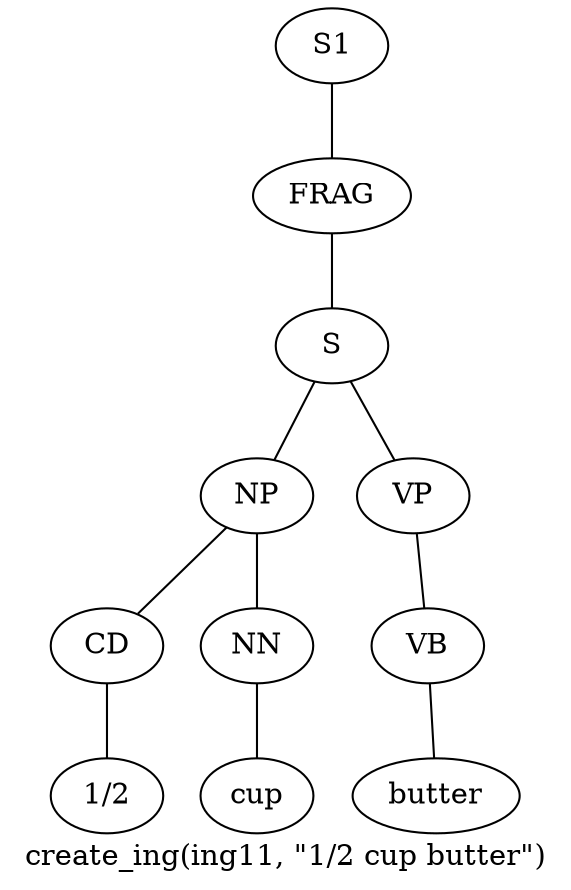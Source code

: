 graph SyntaxGraph {
	label = "create_ing(ing11, \"1/2 cup butter\")";
	Node0 [label="S1"];
	Node1 [label="FRAG"];
	Node2 [label="S"];
	Node3 [label="NP"];
	Node4 [label="CD"];
	Node5 [label="1/2"];
	Node6 [label="NN"];
	Node7 [label="cup"];
	Node8 [label="VP"];
	Node9 [label="VB"];
	Node10 [label="butter"];

	Node0 -- Node1;
	Node1 -- Node2;
	Node2 -- Node3;
	Node2 -- Node8;
	Node3 -- Node4;
	Node3 -- Node6;
	Node4 -- Node5;
	Node6 -- Node7;
	Node8 -- Node9;
	Node9 -- Node10;
}